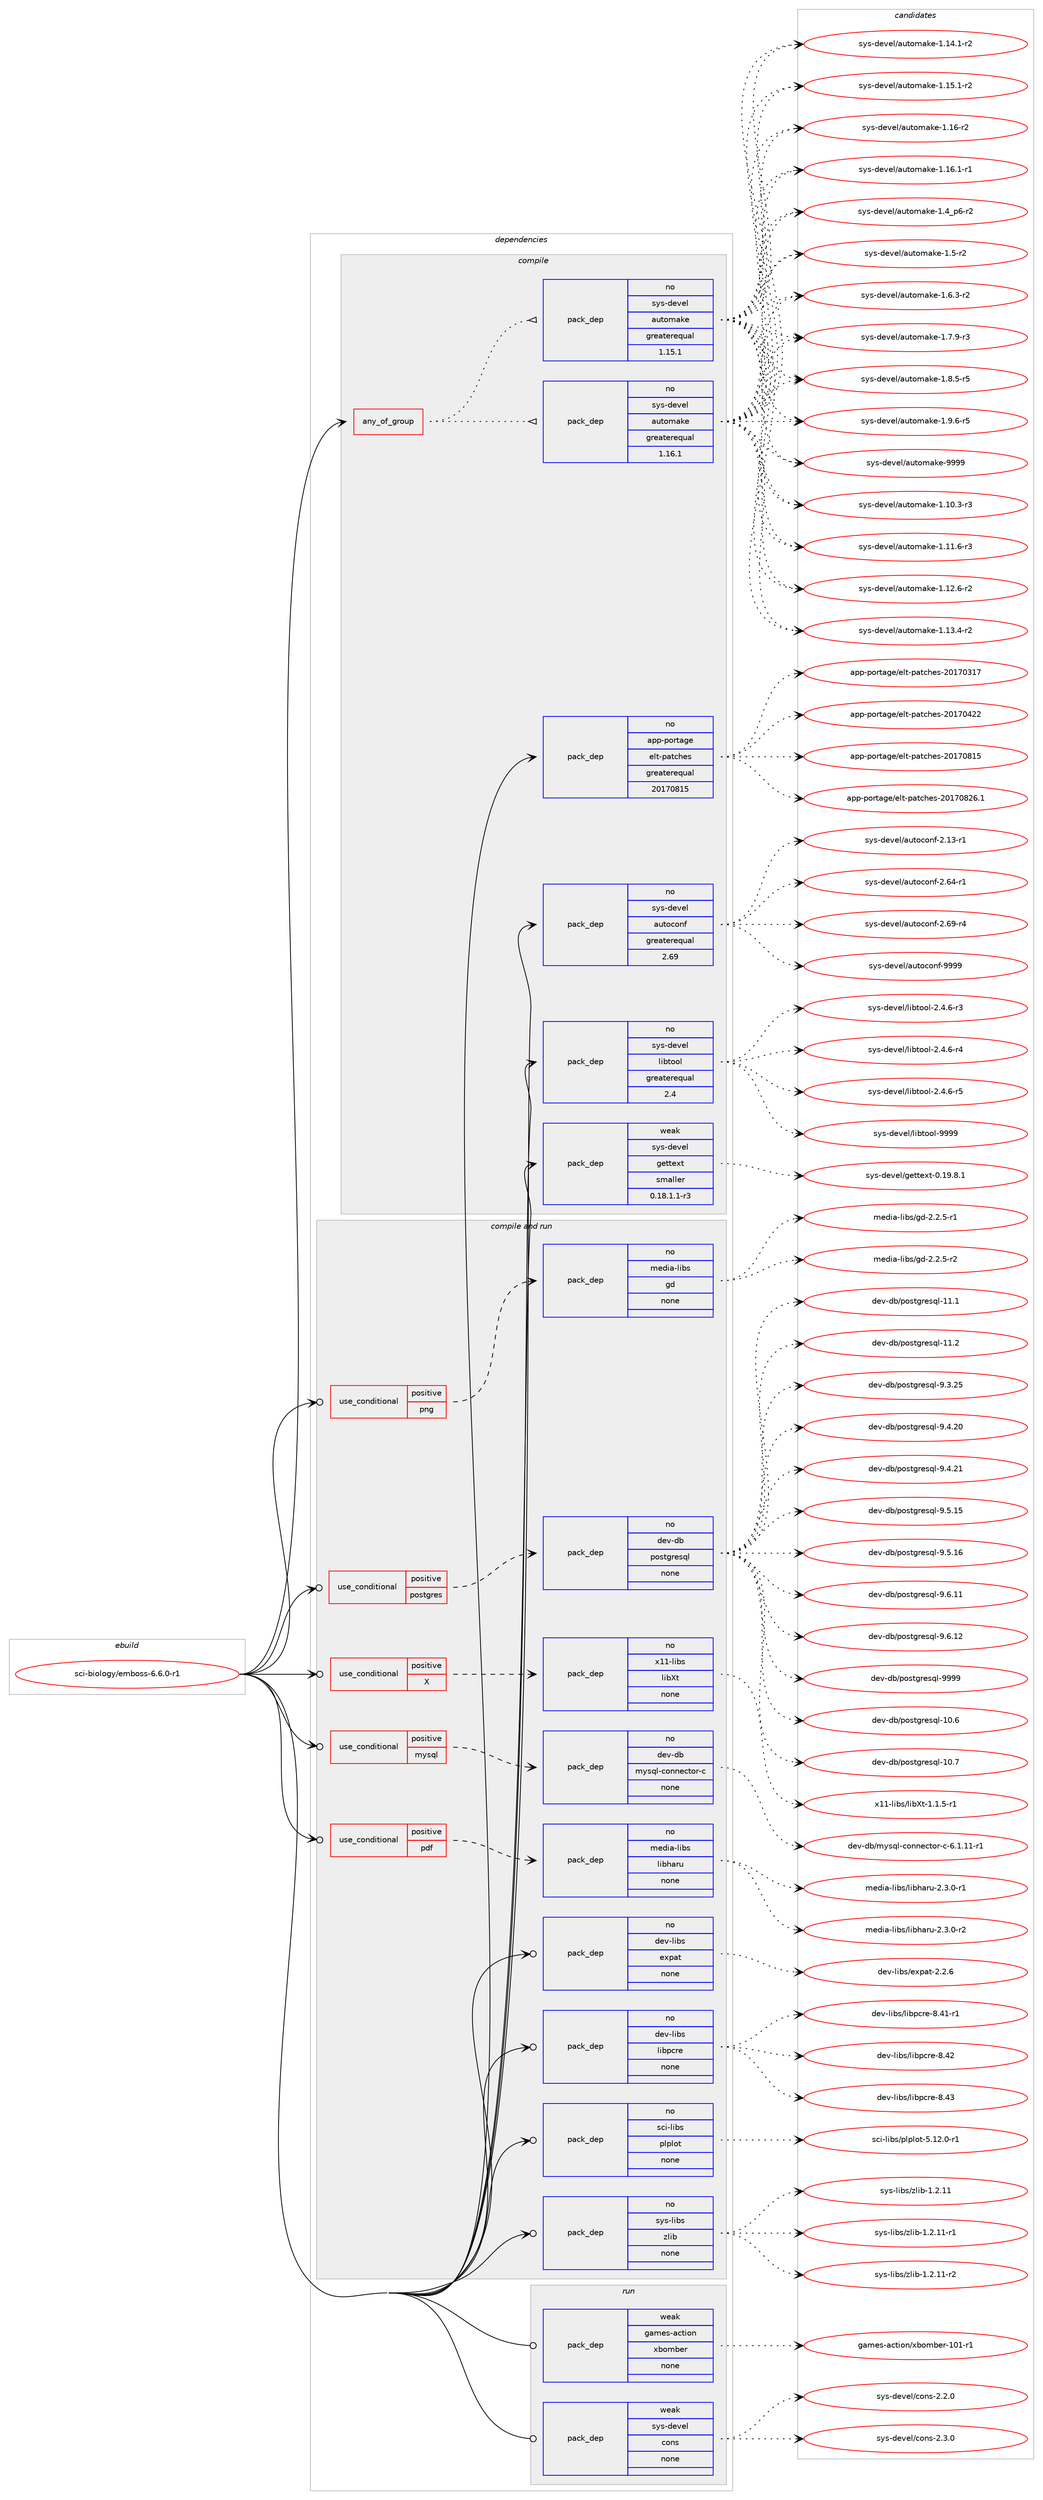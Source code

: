 digraph prolog {

# *************
# Graph options
# *************

newrank=true;
concentrate=true;
compound=true;
graph [rankdir=LR,fontname=Helvetica,fontsize=10,ranksep=1.5];#, ranksep=2.5, nodesep=0.2];
edge  [arrowhead=vee];
node  [fontname=Helvetica,fontsize=10];

# **********
# The ebuild
# **********

subgraph cluster_leftcol {
color=gray;
rank=same;
label=<<i>ebuild</i>>;
id [label="sci-biology/emboss-6.6.0-r1", color=red, width=4, href="../sci-biology/emboss-6.6.0-r1.svg"];
}

# ****************
# The dependencies
# ****************

subgraph cluster_midcol {
color=gray;
label=<<i>dependencies</i>>;
subgraph cluster_compile {
fillcolor="#eeeeee";
style=filled;
label=<<i>compile</i>>;
subgraph any26738 {
dependency1686453 [label=<<TABLE BORDER="0" CELLBORDER="1" CELLSPACING="0" CELLPADDING="4"><TR><TD CELLPADDING="10">any_of_group</TD></TR></TABLE>>, shape=none, color=red];subgraph pack1206727 {
dependency1686454 [label=<<TABLE BORDER="0" CELLBORDER="1" CELLSPACING="0" CELLPADDING="4" WIDTH="220"><TR><TD ROWSPAN="6" CELLPADDING="30">pack_dep</TD></TR><TR><TD WIDTH="110">no</TD></TR><TR><TD>sys-devel</TD></TR><TR><TD>automake</TD></TR><TR><TD>greaterequal</TD></TR><TR><TD>1.16.1</TD></TR></TABLE>>, shape=none, color=blue];
}
dependency1686453:e -> dependency1686454:w [weight=20,style="dotted",arrowhead="oinv"];
subgraph pack1206728 {
dependency1686455 [label=<<TABLE BORDER="0" CELLBORDER="1" CELLSPACING="0" CELLPADDING="4" WIDTH="220"><TR><TD ROWSPAN="6" CELLPADDING="30">pack_dep</TD></TR><TR><TD WIDTH="110">no</TD></TR><TR><TD>sys-devel</TD></TR><TR><TD>automake</TD></TR><TR><TD>greaterequal</TD></TR><TR><TD>1.15.1</TD></TR></TABLE>>, shape=none, color=blue];
}
dependency1686453:e -> dependency1686455:w [weight=20,style="dotted",arrowhead="oinv"];
}
id:e -> dependency1686453:w [weight=20,style="solid",arrowhead="vee"];
subgraph pack1206729 {
dependency1686456 [label=<<TABLE BORDER="0" CELLBORDER="1" CELLSPACING="0" CELLPADDING="4" WIDTH="220"><TR><TD ROWSPAN="6" CELLPADDING="30">pack_dep</TD></TR><TR><TD WIDTH="110">no</TD></TR><TR><TD>app-portage</TD></TR><TR><TD>elt-patches</TD></TR><TR><TD>greaterequal</TD></TR><TR><TD>20170815</TD></TR></TABLE>>, shape=none, color=blue];
}
id:e -> dependency1686456:w [weight=20,style="solid",arrowhead="vee"];
subgraph pack1206730 {
dependency1686457 [label=<<TABLE BORDER="0" CELLBORDER="1" CELLSPACING="0" CELLPADDING="4" WIDTH="220"><TR><TD ROWSPAN="6" CELLPADDING="30">pack_dep</TD></TR><TR><TD WIDTH="110">no</TD></TR><TR><TD>sys-devel</TD></TR><TR><TD>autoconf</TD></TR><TR><TD>greaterequal</TD></TR><TR><TD>2.69</TD></TR></TABLE>>, shape=none, color=blue];
}
id:e -> dependency1686457:w [weight=20,style="solid",arrowhead="vee"];
subgraph pack1206731 {
dependency1686458 [label=<<TABLE BORDER="0" CELLBORDER="1" CELLSPACING="0" CELLPADDING="4" WIDTH="220"><TR><TD ROWSPAN="6" CELLPADDING="30">pack_dep</TD></TR><TR><TD WIDTH="110">no</TD></TR><TR><TD>sys-devel</TD></TR><TR><TD>libtool</TD></TR><TR><TD>greaterequal</TD></TR><TR><TD>2.4</TD></TR></TABLE>>, shape=none, color=blue];
}
id:e -> dependency1686458:w [weight=20,style="solid",arrowhead="vee"];
subgraph pack1206732 {
dependency1686459 [label=<<TABLE BORDER="0" CELLBORDER="1" CELLSPACING="0" CELLPADDING="4" WIDTH="220"><TR><TD ROWSPAN="6" CELLPADDING="30">pack_dep</TD></TR><TR><TD WIDTH="110">weak</TD></TR><TR><TD>sys-devel</TD></TR><TR><TD>gettext</TD></TR><TR><TD>smaller</TD></TR><TR><TD>0.18.1.1-r3</TD></TR></TABLE>>, shape=none, color=blue];
}
id:e -> dependency1686459:w [weight=20,style="solid",arrowhead="vee"];
}
subgraph cluster_compileandrun {
fillcolor="#eeeeee";
style=filled;
label=<<i>compile and run</i>>;
subgraph cond452145 {
dependency1686460 [label=<<TABLE BORDER="0" CELLBORDER="1" CELLSPACING="0" CELLPADDING="4"><TR><TD ROWSPAN="3" CELLPADDING="10">use_conditional</TD></TR><TR><TD>positive</TD></TR><TR><TD>X</TD></TR></TABLE>>, shape=none, color=red];
subgraph pack1206733 {
dependency1686461 [label=<<TABLE BORDER="0" CELLBORDER="1" CELLSPACING="0" CELLPADDING="4" WIDTH="220"><TR><TD ROWSPAN="6" CELLPADDING="30">pack_dep</TD></TR><TR><TD WIDTH="110">no</TD></TR><TR><TD>x11-libs</TD></TR><TR><TD>libXt</TD></TR><TR><TD>none</TD></TR><TR><TD></TD></TR></TABLE>>, shape=none, color=blue];
}
dependency1686460:e -> dependency1686461:w [weight=20,style="dashed",arrowhead="vee"];
}
id:e -> dependency1686460:w [weight=20,style="solid",arrowhead="odotvee"];
subgraph cond452146 {
dependency1686462 [label=<<TABLE BORDER="0" CELLBORDER="1" CELLSPACING="0" CELLPADDING="4"><TR><TD ROWSPAN="3" CELLPADDING="10">use_conditional</TD></TR><TR><TD>positive</TD></TR><TR><TD>mysql</TD></TR></TABLE>>, shape=none, color=red];
subgraph pack1206734 {
dependency1686463 [label=<<TABLE BORDER="0" CELLBORDER="1" CELLSPACING="0" CELLPADDING="4" WIDTH="220"><TR><TD ROWSPAN="6" CELLPADDING="30">pack_dep</TD></TR><TR><TD WIDTH="110">no</TD></TR><TR><TD>dev-db</TD></TR><TR><TD>mysql-connector-c</TD></TR><TR><TD>none</TD></TR><TR><TD></TD></TR></TABLE>>, shape=none, color=blue];
}
dependency1686462:e -> dependency1686463:w [weight=20,style="dashed",arrowhead="vee"];
}
id:e -> dependency1686462:w [weight=20,style="solid",arrowhead="odotvee"];
subgraph cond452147 {
dependency1686464 [label=<<TABLE BORDER="0" CELLBORDER="1" CELLSPACING="0" CELLPADDING="4"><TR><TD ROWSPAN="3" CELLPADDING="10">use_conditional</TD></TR><TR><TD>positive</TD></TR><TR><TD>pdf</TD></TR></TABLE>>, shape=none, color=red];
subgraph pack1206735 {
dependency1686465 [label=<<TABLE BORDER="0" CELLBORDER="1" CELLSPACING="0" CELLPADDING="4" WIDTH="220"><TR><TD ROWSPAN="6" CELLPADDING="30">pack_dep</TD></TR><TR><TD WIDTH="110">no</TD></TR><TR><TD>media-libs</TD></TR><TR><TD>libharu</TD></TR><TR><TD>none</TD></TR><TR><TD></TD></TR></TABLE>>, shape=none, color=blue];
}
dependency1686464:e -> dependency1686465:w [weight=20,style="dashed",arrowhead="vee"];
}
id:e -> dependency1686464:w [weight=20,style="solid",arrowhead="odotvee"];
subgraph cond452148 {
dependency1686466 [label=<<TABLE BORDER="0" CELLBORDER="1" CELLSPACING="0" CELLPADDING="4"><TR><TD ROWSPAN="3" CELLPADDING="10">use_conditional</TD></TR><TR><TD>positive</TD></TR><TR><TD>png</TD></TR></TABLE>>, shape=none, color=red];
subgraph pack1206736 {
dependency1686467 [label=<<TABLE BORDER="0" CELLBORDER="1" CELLSPACING="0" CELLPADDING="4" WIDTH="220"><TR><TD ROWSPAN="6" CELLPADDING="30">pack_dep</TD></TR><TR><TD WIDTH="110">no</TD></TR><TR><TD>media-libs</TD></TR><TR><TD>gd</TD></TR><TR><TD>none</TD></TR><TR><TD></TD></TR></TABLE>>, shape=none, color=blue];
}
dependency1686466:e -> dependency1686467:w [weight=20,style="dashed",arrowhead="vee"];
}
id:e -> dependency1686466:w [weight=20,style="solid",arrowhead="odotvee"];
subgraph cond452149 {
dependency1686468 [label=<<TABLE BORDER="0" CELLBORDER="1" CELLSPACING="0" CELLPADDING="4"><TR><TD ROWSPAN="3" CELLPADDING="10">use_conditional</TD></TR><TR><TD>positive</TD></TR><TR><TD>postgres</TD></TR></TABLE>>, shape=none, color=red];
subgraph pack1206737 {
dependency1686469 [label=<<TABLE BORDER="0" CELLBORDER="1" CELLSPACING="0" CELLPADDING="4" WIDTH="220"><TR><TD ROWSPAN="6" CELLPADDING="30">pack_dep</TD></TR><TR><TD WIDTH="110">no</TD></TR><TR><TD>dev-db</TD></TR><TR><TD>postgresql</TD></TR><TR><TD>none</TD></TR><TR><TD></TD></TR></TABLE>>, shape=none, color=blue];
}
dependency1686468:e -> dependency1686469:w [weight=20,style="dashed",arrowhead="vee"];
}
id:e -> dependency1686468:w [weight=20,style="solid",arrowhead="odotvee"];
subgraph pack1206738 {
dependency1686470 [label=<<TABLE BORDER="0" CELLBORDER="1" CELLSPACING="0" CELLPADDING="4" WIDTH="220"><TR><TD ROWSPAN="6" CELLPADDING="30">pack_dep</TD></TR><TR><TD WIDTH="110">no</TD></TR><TR><TD>dev-libs</TD></TR><TR><TD>expat</TD></TR><TR><TD>none</TD></TR><TR><TD></TD></TR></TABLE>>, shape=none, color=blue];
}
id:e -> dependency1686470:w [weight=20,style="solid",arrowhead="odotvee"];
subgraph pack1206739 {
dependency1686471 [label=<<TABLE BORDER="0" CELLBORDER="1" CELLSPACING="0" CELLPADDING="4" WIDTH="220"><TR><TD ROWSPAN="6" CELLPADDING="30">pack_dep</TD></TR><TR><TD WIDTH="110">no</TD></TR><TR><TD>dev-libs</TD></TR><TR><TD>libpcre</TD></TR><TR><TD>none</TD></TR><TR><TD></TD></TR></TABLE>>, shape=none, color=blue];
}
id:e -> dependency1686471:w [weight=20,style="solid",arrowhead="odotvee"];
subgraph pack1206740 {
dependency1686472 [label=<<TABLE BORDER="0" CELLBORDER="1" CELLSPACING="0" CELLPADDING="4" WIDTH="220"><TR><TD ROWSPAN="6" CELLPADDING="30">pack_dep</TD></TR><TR><TD WIDTH="110">no</TD></TR><TR><TD>sci-libs</TD></TR><TR><TD>plplot</TD></TR><TR><TD>none</TD></TR><TR><TD></TD></TR></TABLE>>, shape=none, color=blue];
}
id:e -> dependency1686472:w [weight=20,style="solid",arrowhead="odotvee"];
subgraph pack1206741 {
dependency1686473 [label=<<TABLE BORDER="0" CELLBORDER="1" CELLSPACING="0" CELLPADDING="4" WIDTH="220"><TR><TD ROWSPAN="6" CELLPADDING="30">pack_dep</TD></TR><TR><TD WIDTH="110">no</TD></TR><TR><TD>sys-libs</TD></TR><TR><TD>zlib</TD></TR><TR><TD>none</TD></TR><TR><TD></TD></TR></TABLE>>, shape=none, color=blue];
}
id:e -> dependency1686473:w [weight=20,style="solid",arrowhead="odotvee"];
}
subgraph cluster_run {
fillcolor="#eeeeee";
style=filled;
label=<<i>run</i>>;
subgraph pack1206742 {
dependency1686474 [label=<<TABLE BORDER="0" CELLBORDER="1" CELLSPACING="0" CELLPADDING="4" WIDTH="220"><TR><TD ROWSPAN="6" CELLPADDING="30">pack_dep</TD></TR><TR><TD WIDTH="110">weak</TD></TR><TR><TD>games-action</TD></TR><TR><TD>xbomber</TD></TR><TR><TD>none</TD></TR><TR><TD></TD></TR></TABLE>>, shape=none, color=blue];
}
id:e -> dependency1686474:w [weight=20,style="solid",arrowhead="odot"];
subgraph pack1206743 {
dependency1686475 [label=<<TABLE BORDER="0" CELLBORDER="1" CELLSPACING="0" CELLPADDING="4" WIDTH="220"><TR><TD ROWSPAN="6" CELLPADDING="30">pack_dep</TD></TR><TR><TD WIDTH="110">weak</TD></TR><TR><TD>sys-devel</TD></TR><TR><TD>cons</TD></TR><TR><TD>none</TD></TR><TR><TD></TD></TR></TABLE>>, shape=none, color=blue];
}
id:e -> dependency1686475:w [weight=20,style="solid",arrowhead="odot"];
}
}

# **************
# The candidates
# **************

subgraph cluster_choices {
rank=same;
color=gray;
label=<<i>candidates</i>>;

subgraph choice1206727 {
color=black;
nodesep=1;
choice11512111545100101118101108479711711611110997107101454946494846514511451 [label="sys-devel/automake-1.10.3-r3", color=red, width=4,href="../sys-devel/automake-1.10.3-r3.svg"];
choice11512111545100101118101108479711711611110997107101454946494946544511451 [label="sys-devel/automake-1.11.6-r3", color=red, width=4,href="../sys-devel/automake-1.11.6-r3.svg"];
choice11512111545100101118101108479711711611110997107101454946495046544511450 [label="sys-devel/automake-1.12.6-r2", color=red, width=4,href="../sys-devel/automake-1.12.6-r2.svg"];
choice11512111545100101118101108479711711611110997107101454946495146524511450 [label="sys-devel/automake-1.13.4-r2", color=red, width=4,href="../sys-devel/automake-1.13.4-r2.svg"];
choice11512111545100101118101108479711711611110997107101454946495246494511450 [label="sys-devel/automake-1.14.1-r2", color=red, width=4,href="../sys-devel/automake-1.14.1-r2.svg"];
choice11512111545100101118101108479711711611110997107101454946495346494511450 [label="sys-devel/automake-1.15.1-r2", color=red, width=4,href="../sys-devel/automake-1.15.1-r2.svg"];
choice1151211154510010111810110847971171161111099710710145494649544511450 [label="sys-devel/automake-1.16-r2", color=red, width=4,href="../sys-devel/automake-1.16-r2.svg"];
choice11512111545100101118101108479711711611110997107101454946495446494511449 [label="sys-devel/automake-1.16.1-r1", color=red, width=4,href="../sys-devel/automake-1.16.1-r1.svg"];
choice115121115451001011181011084797117116111109971071014549465295112544511450 [label="sys-devel/automake-1.4_p6-r2", color=red, width=4,href="../sys-devel/automake-1.4_p6-r2.svg"];
choice11512111545100101118101108479711711611110997107101454946534511450 [label="sys-devel/automake-1.5-r2", color=red, width=4,href="../sys-devel/automake-1.5-r2.svg"];
choice115121115451001011181011084797117116111109971071014549465446514511450 [label="sys-devel/automake-1.6.3-r2", color=red, width=4,href="../sys-devel/automake-1.6.3-r2.svg"];
choice115121115451001011181011084797117116111109971071014549465546574511451 [label="sys-devel/automake-1.7.9-r3", color=red, width=4,href="../sys-devel/automake-1.7.9-r3.svg"];
choice115121115451001011181011084797117116111109971071014549465646534511453 [label="sys-devel/automake-1.8.5-r5", color=red, width=4,href="../sys-devel/automake-1.8.5-r5.svg"];
choice115121115451001011181011084797117116111109971071014549465746544511453 [label="sys-devel/automake-1.9.6-r5", color=red, width=4,href="../sys-devel/automake-1.9.6-r5.svg"];
choice115121115451001011181011084797117116111109971071014557575757 [label="sys-devel/automake-9999", color=red, width=4,href="../sys-devel/automake-9999.svg"];
dependency1686454:e -> choice11512111545100101118101108479711711611110997107101454946494846514511451:w [style=dotted,weight="100"];
dependency1686454:e -> choice11512111545100101118101108479711711611110997107101454946494946544511451:w [style=dotted,weight="100"];
dependency1686454:e -> choice11512111545100101118101108479711711611110997107101454946495046544511450:w [style=dotted,weight="100"];
dependency1686454:e -> choice11512111545100101118101108479711711611110997107101454946495146524511450:w [style=dotted,weight="100"];
dependency1686454:e -> choice11512111545100101118101108479711711611110997107101454946495246494511450:w [style=dotted,weight="100"];
dependency1686454:e -> choice11512111545100101118101108479711711611110997107101454946495346494511450:w [style=dotted,weight="100"];
dependency1686454:e -> choice1151211154510010111810110847971171161111099710710145494649544511450:w [style=dotted,weight="100"];
dependency1686454:e -> choice11512111545100101118101108479711711611110997107101454946495446494511449:w [style=dotted,weight="100"];
dependency1686454:e -> choice115121115451001011181011084797117116111109971071014549465295112544511450:w [style=dotted,weight="100"];
dependency1686454:e -> choice11512111545100101118101108479711711611110997107101454946534511450:w [style=dotted,weight="100"];
dependency1686454:e -> choice115121115451001011181011084797117116111109971071014549465446514511450:w [style=dotted,weight="100"];
dependency1686454:e -> choice115121115451001011181011084797117116111109971071014549465546574511451:w [style=dotted,weight="100"];
dependency1686454:e -> choice115121115451001011181011084797117116111109971071014549465646534511453:w [style=dotted,weight="100"];
dependency1686454:e -> choice115121115451001011181011084797117116111109971071014549465746544511453:w [style=dotted,weight="100"];
dependency1686454:e -> choice115121115451001011181011084797117116111109971071014557575757:w [style=dotted,weight="100"];
}
subgraph choice1206728 {
color=black;
nodesep=1;
choice11512111545100101118101108479711711611110997107101454946494846514511451 [label="sys-devel/automake-1.10.3-r3", color=red, width=4,href="../sys-devel/automake-1.10.3-r3.svg"];
choice11512111545100101118101108479711711611110997107101454946494946544511451 [label="sys-devel/automake-1.11.6-r3", color=red, width=4,href="../sys-devel/automake-1.11.6-r3.svg"];
choice11512111545100101118101108479711711611110997107101454946495046544511450 [label="sys-devel/automake-1.12.6-r2", color=red, width=4,href="../sys-devel/automake-1.12.6-r2.svg"];
choice11512111545100101118101108479711711611110997107101454946495146524511450 [label="sys-devel/automake-1.13.4-r2", color=red, width=4,href="../sys-devel/automake-1.13.4-r2.svg"];
choice11512111545100101118101108479711711611110997107101454946495246494511450 [label="sys-devel/automake-1.14.1-r2", color=red, width=4,href="../sys-devel/automake-1.14.1-r2.svg"];
choice11512111545100101118101108479711711611110997107101454946495346494511450 [label="sys-devel/automake-1.15.1-r2", color=red, width=4,href="../sys-devel/automake-1.15.1-r2.svg"];
choice1151211154510010111810110847971171161111099710710145494649544511450 [label="sys-devel/automake-1.16-r2", color=red, width=4,href="../sys-devel/automake-1.16-r2.svg"];
choice11512111545100101118101108479711711611110997107101454946495446494511449 [label="sys-devel/automake-1.16.1-r1", color=red, width=4,href="../sys-devel/automake-1.16.1-r1.svg"];
choice115121115451001011181011084797117116111109971071014549465295112544511450 [label="sys-devel/automake-1.4_p6-r2", color=red, width=4,href="../sys-devel/automake-1.4_p6-r2.svg"];
choice11512111545100101118101108479711711611110997107101454946534511450 [label="sys-devel/automake-1.5-r2", color=red, width=4,href="../sys-devel/automake-1.5-r2.svg"];
choice115121115451001011181011084797117116111109971071014549465446514511450 [label="sys-devel/automake-1.6.3-r2", color=red, width=4,href="../sys-devel/automake-1.6.3-r2.svg"];
choice115121115451001011181011084797117116111109971071014549465546574511451 [label="sys-devel/automake-1.7.9-r3", color=red, width=4,href="../sys-devel/automake-1.7.9-r3.svg"];
choice115121115451001011181011084797117116111109971071014549465646534511453 [label="sys-devel/automake-1.8.5-r5", color=red, width=4,href="../sys-devel/automake-1.8.5-r5.svg"];
choice115121115451001011181011084797117116111109971071014549465746544511453 [label="sys-devel/automake-1.9.6-r5", color=red, width=4,href="../sys-devel/automake-1.9.6-r5.svg"];
choice115121115451001011181011084797117116111109971071014557575757 [label="sys-devel/automake-9999", color=red, width=4,href="../sys-devel/automake-9999.svg"];
dependency1686455:e -> choice11512111545100101118101108479711711611110997107101454946494846514511451:w [style=dotted,weight="100"];
dependency1686455:e -> choice11512111545100101118101108479711711611110997107101454946494946544511451:w [style=dotted,weight="100"];
dependency1686455:e -> choice11512111545100101118101108479711711611110997107101454946495046544511450:w [style=dotted,weight="100"];
dependency1686455:e -> choice11512111545100101118101108479711711611110997107101454946495146524511450:w [style=dotted,weight="100"];
dependency1686455:e -> choice11512111545100101118101108479711711611110997107101454946495246494511450:w [style=dotted,weight="100"];
dependency1686455:e -> choice11512111545100101118101108479711711611110997107101454946495346494511450:w [style=dotted,weight="100"];
dependency1686455:e -> choice1151211154510010111810110847971171161111099710710145494649544511450:w [style=dotted,weight="100"];
dependency1686455:e -> choice11512111545100101118101108479711711611110997107101454946495446494511449:w [style=dotted,weight="100"];
dependency1686455:e -> choice115121115451001011181011084797117116111109971071014549465295112544511450:w [style=dotted,weight="100"];
dependency1686455:e -> choice11512111545100101118101108479711711611110997107101454946534511450:w [style=dotted,weight="100"];
dependency1686455:e -> choice115121115451001011181011084797117116111109971071014549465446514511450:w [style=dotted,weight="100"];
dependency1686455:e -> choice115121115451001011181011084797117116111109971071014549465546574511451:w [style=dotted,weight="100"];
dependency1686455:e -> choice115121115451001011181011084797117116111109971071014549465646534511453:w [style=dotted,weight="100"];
dependency1686455:e -> choice115121115451001011181011084797117116111109971071014549465746544511453:w [style=dotted,weight="100"];
dependency1686455:e -> choice115121115451001011181011084797117116111109971071014557575757:w [style=dotted,weight="100"];
}
subgraph choice1206729 {
color=black;
nodesep=1;
choice97112112451121111141169710310147101108116451129711699104101115455048495548514955 [label="app-portage/elt-patches-20170317", color=red, width=4,href="../app-portage/elt-patches-20170317.svg"];
choice97112112451121111141169710310147101108116451129711699104101115455048495548525050 [label="app-portage/elt-patches-20170422", color=red, width=4,href="../app-portage/elt-patches-20170422.svg"];
choice97112112451121111141169710310147101108116451129711699104101115455048495548564953 [label="app-portage/elt-patches-20170815", color=red, width=4,href="../app-portage/elt-patches-20170815.svg"];
choice971121124511211111411697103101471011081164511297116991041011154550484955485650544649 [label="app-portage/elt-patches-20170826.1", color=red, width=4,href="../app-portage/elt-patches-20170826.1.svg"];
dependency1686456:e -> choice97112112451121111141169710310147101108116451129711699104101115455048495548514955:w [style=dotted,weight="100"];
dependency1686456:e -> choice97112112451121111141169710310147101108116451129711699104101115455048495548525050:w [style=dotted,weight="100"];
dependency1686456:e -> choice97112112451121111141169710310147101108116451129711699104101115455048495548564953:w [style=dotted,weight="100"];
dependency1686456:e -> choice971121124511211111411697103101471011081164511297116991041011154550484955485650544649:w [style=dotted,weight="100"];
}
subgraph choice1206730 {
color=black;
nodesep=1;
choice1151211154510010111810110847971171161119911111010245504649514511449 [label="sys-devel/autoconf-2.13-r1", color=red, width=4,href="../sys-devel/autoconf-2.13-r1.svg"];
choice1151211154510010111810110847971171161119911111010245504654524511449 [label="sys-devel/autoconf-2.64-r1", color=red, width=4,href="../sys-devel/autoconf-2.64-r1.svg"];
choice1151211154510010111810110847971171161119911111010245504654574511452 [label="sys-devel/autoconf-2.69-r4", color=red, width=4,href="../sys-devel/autoconf-2.69-r4.svg"];
choice115121115451001011181011084797117116111991111101024557575757 [label="sys-devel/autoconf-9999", color=red, width=4,href="../sys-devel/autoconf-9999.svg"];
dependency1686457:e -> choice1151211154510010111810110847971171161119911111010245504649514511449:w [style=dotted,weight="100"];
dependency1686457:e -> choice1151211154510010111810110847971171161119911111010245504654524511449:w [style=dotted,weight="100"];
dependency1686457:e -> choice1151211154510010111810110847971171161119911111010245504654574511452:w [style=dotted,weight="100"];
dependency1686457:e -> choice115121115451001011181011084797117116111991111101024557575757:w [style=dotted,weight="100"];
}
subgraph choice1206731 {
color=black;
nodesep=1;
choice1151211154510010111810110847108105981161111111084550465246544511451 [label="sys-devel/libtool-2.4.6-r3", color=red, width=4,href="../sys-devel/libtool-2.4.6-r3.svg"];
choice1151211154510010111810110847108105981161111111084550465246544511452 [label="sys-devel/libtool-2.4.6-r4", color=red, width=4,href="../sys-devel/libtool-2.4.6-r4.svg"];
choice1151211154510010111810110847108105981161111111084550465246544511453 [label="sys-devel/libtool-2.4.6-r5", color=red, width=4,href="../sys-devel/libtool-2.4.6-r5.svg"];
choice1151211154510010111810110847108105981161111111084557575757 [label="sys-devel/libtool-9999", color=red, width=4,href="../sys-devel/libtool-9999.svg"];
dependency1686458:e -> choice1151211154510010111810110847108105981161111111084550465246544511451:w [style=dotted,weight="100"];
dependency1686458:e -> choice1151211154510010111810110847108105981161111111084550465246544511452:w [style=dotted,weight="100"];
dependency1686458:e -> choice1151211154510010111810110847108105981161111111084550465246544511453:w [style=dotted,weight="100"];
dependency1686458:e -> choice1151211154510010111810110847108105981161111111084557575757:w [style=dotted,weight="100"];
}
subgraph choice1206732 {
color=black;
nodesep=1;
choice1151211154510010111810110847103101116116101120116454846495746564649 [label="sys-devel/gettext-0.19.8.1", color=red, width=4,href="../sys-devel/gettext-0.19.8.1.svg"];
dependency1686459:e -> choice1151211154510010111810110847103101116116101120116454846495746564649:w [style=dotted,weight="100"];
}
subgraph choice1206733 {
color=black;
nodesep=1;
choice120494945108105981154710810598881164549464946534511449 [label="x11-libs/libXt-1.1.5-r1", color=red, width=4,href="../x11-libs/libXt-1.1.5-r1.svg"];
dependency1686461:e -> choice120494945108105981154710810598881164549464946534511449:w [style=dotted,weight="100"];
}
subgraph choice1206734 {
color=black;
nodesep=1;
choice1001011184510098471091211151131084599111110110101991161111144599455446494649494511449 [label="dev-db/mysql-connector-c-6.1.11-r1", color=red, width=4,href="../dev-db/mysql-connector-c-6.1.11-r1.svg"];
dependency1686463:e -> choice1001011184510098471091211151131084599111110110101991161111144599455446494649494511449:w [style=dotted,weight="100"];
}
subgraph choice1206735 {
color=black;
nodesep=1;
choice1091011001059745108105981154710810598104971141174550465146484511449 [label="media-libs/libharu-2.3.0-r1", color=red, width=4,href="../media-libs/libharu-2.3.0-r1.svg"];
choice1091011001059745108105981154710810598104971141174550465146484511450 [label="media-libs/libharu-2.3.0-r2", color=red, width=4,href="../media-libs/libharu-2.3.0-r2.svg"];
dependency1686465:e -> choice1091011001059745108105981154710810598104971141174550465146484511449:w [style=dotted,weight="100"];
dependency1686465:e -> choice1091011001059745108105981154710810598104971141174550465146484511450:w [style=dotted,weight="100"];
}
subgraph choice1206736 {
color=black;
nodesep=1;
choice109101100105974510810598115471031004550465046534511449 [label="media-libs/gd-2.2.5-r1", color=red, width=4,href="../media-libs/gd-2.2.5-r1.svg"];
choice109101100105974510810598115471031004550465046534511450 [label="media-libs/gd-2.2.5-r2", color=red, width=4,href="../media-libs/gd-2.2.5-r2.svg"];
dependency1686467:e -> choice109101100105974510810598115471031004550465046534511449:w [style=dotted,weight="100"];
dependency1686467:e -> choice109101100105974510810598115471031004550465046534511450:w [style=dotted,weight="100"];
}
subgraph choice1206737 {
color=black;
nodesep=1;
choice1001011184510098471121111151161031141011151131084549484654 [label="dev-db/postgresql-10.6", color=red, width=4,href="../dev-db/postgresql-10.6.svg"];
choice1001011184510098471121111151161031141011151131084549484655 [label="dev-db/postgresql-10.7", color=red, width=4,href="../dev-db/postgresql-10.7.svg"];
choice1001011184510098471121111151161031141011151131084549494649 [label="dev-db/postgresql-11.1", color=red, width=4,href="../dev-db/postgresql-11.1.svg"];
choice1001011184510098471121111151161031141011151131084549494650 [label="dev-db/postgresql-11.2", color=red, width=4,href="../dev-db/postgresql-11.2.svg"];
choice10010111845100984711211111511610311410111511310845574651465053 [label="dev-db/postgresql-9.3.25", color=red, width=4,href="../dev-db/postgresql-9.3.25.svg"];
choice10010111845100984711211111511610311410111511310845574652465048 [label="dev-db/postgresql-9.4.20", color=red, width=4,href="../dev-db/postgresql-9.4.20.svg"];
choice10010111845100984711211111511610311410111511310845574652465049 [label="dev-db/postgresql-9.4.21", color=red, width=4,href="../dev-db/postgresql-9.4.21.svg"];
choice10010111845100984711211111511610311410111511310845574653464953 [label="dev-db/postgresql-9.5.15", color=red, width=4,href="../dev-db/postgresql-9.5.15.svg"];
choice10010111845100984711211111511610311410111511310845574653464954 [label="dev-db/postgresql-9.5.16", color=red, width=4,href="../dev-db/postgresql-9.5.16.svg"];
choice10010111845100984711211111511610311410111511310845574654464949 [label="dev-db/postgresql-9.6.11", color=red, width=4,href="../dev-db/postgresql-9.6.11.svg"];
choice10010111845100984711211111511610311410111511310845574654464950 [label="dev-db/postgresql-9.6.12", color=red, width=4,href="../dev-db/postgresql-9.6.12.svg"];
choice1001011184510098471121111151161031141011151131084557575757 [label="dev-db/postgresql-9999", color=red, width=4,href="../dev-db/postgresql-9999.svg"];
dependency1686469:e -> choice1001011184510098471121111151161031141011151131084549484654:w [style=dotted,weight="100"];
dependency1686469:e -> choice1001011184510098471121111151161031141011151131084549484655:w [style=dotted,weight="100"];
dependency1686469:e -> choice1001011184510098471121111151161031141011151131084549494649:w [style=dotted,weight="100"];
dependency1686469:e -> choice1001011184510098471121111151161031141011151131084549494650:w [style=dotted,weight="100"];
dependency1686469:e -> choice10010111845100984711211111511610311410111511310845574651465053:w [style=dotted,weight="100"];
dependency1686469:e -> choice10010111845100984711211111511610311410111511310845574652465048:w [style=dotted,weight="100"];
dependency1686469:e -> choice10010111845100984711211111511610311410111511310845574652465049:w [style=dotted,weight="100"];
dependency1686469:e -> choice10010111845100984711211111511610311410111511310845574653464953:w [style=dotted,weight="100"];
dependency1686469:e -> choice10010111845100984711211111511610311410111511310845574653464954:w [style=dotted,weight="100"];
dependency1686469:e -> choice10010111845100984711211111511610311410111511310845574654464949:w [style=dotted,weight="100"];
dependency1686469:e -> choice10010111845100984711211111511610311410111511310845574654464950:w [style=dotted,weight="100"];
dependency1686469:e -> choice1001011184510098471121111151161031141011151131084557575757:w [style=dotted,weight="100"];
}
subgraph choice1206738 {
color=black;
nodesep=1;
choice10010111845108105981154710112011297116455046504654 [label="dev-libs/expat-2.2.6", color=red, width=4,href="../dev-libs/expat-2.2.6.svg"];
dependency1686470:e -> choice10010111845108105981154710112011297116455046504654:w [style=dotted,weight="100"];
}
subgraph choice1206739 {
color=black;
nodesep=1;
choice100101118451081059811547108105981129911410145564652494511449 [label="dev-libs/libpcre-8.41-r1", color=red, width=4,href="../dev-libs/libpcre-8.41-r1.svg"];
choice10010111845108105981154710810598112991141014556465250 [label="dev-libs/libpcre-8.42", color=red, width=4,href="../dev-libs/libpcre-8.42.svg"];
choice10010111845108105981154710810598112991141014556465251 [label="dev-libs/libpcre-8.43", color=red, width=4,href="../dev-libs/libpcre-8.43.svg"];
dependency1686471:e -> choice100101118451081059811547108105981129911410145564652494511449:w [style=dotted,weight="100"];
dependency1686471:e -> choice10010111845108105981154710810598112991141014556465250:w [style=dotted,weight="100"];
dependency1686471:e -> choice10010111845108105981154710810598112991141014556465251:w [style=dotted,weight="100"];
}
subgraph choice1206740 {
color=black;
nodesep=1;
choice11599105451081059811547112108112108111116455346495046484511449 [label="sci-libs/plplot-5.12.0-r1", color=red, width=4,href="../sci-libs/plplot-5.12.0-r1.svg"];
dependency1686472:e -> choice11599105451081059811547112108112108111116455346495046484511449:w [style=dotted,weight="100"];
}
subgraph choice1206741 {
color=black;
nodesep=1;
choice1151211154510810598115471221081059845494650464949 [label="sys-libs/zlib-1.2.11", color=red, width=4,href="../sys-libs/zlib-1.2.11.svg"];
choice11512111545108105981154712210810598454946504649494511449 [label="sys-libs/zlib-1.2.11-r1", color=red, width=4,href="../sys-libs/zlib-1.2.11-r1.svg"];
choice11512111545108105981154712210810598454946504649494511450 [label="sys-libs/zlib-1.2.11-r2", color=red, width=4,href="../sys-libs/zlib-1.2.11-r2.svg"];
dependency1686473:e -> choice1151211154510810598115471221081059845494650464949:w [style=dotted,weight="100"];
dependency1686473:e -> choice11512111545108105981154712210810598454946504649494511449:w [style=dotted,weight="100"];
dependency1686473:e -> choice11512111545108105981154712210810598454946504649494511450:w [style=dotted,weight="100"];
}
subgraph choice1206742 {
color=black;
nodesep=1;
choice10397109101115459799116105111110471209811110998101114454948494511449 [label="games-action/xbomber-101-r1", color=red, width=4,href="../games-action/xbomber-101-r1.svg"];
dependency1686474:e -> choice10397109101115459799116105111110471209811110998101114454948494511449:w [style=dotted,weight="100"];
}
subgraph choice1206743 {
color=black;
nodesep=1;
choice115121115451001011181011084799111110115455046504648 [label="sys-devel/cons-2.2.0", color=red, width=4,href="../sys-devel/cons-2.2.0.svg"];
choice115121115451001011181011084799111110115455046514648 [label="sys-devel/cons-2.3.0", color=red, width=4,href="../sys-devel/cons-2.3.0.svg"];
dependency1686475:e -> choice115121115451001011181011084799111110115455046504648:w [style=dotted,weight="100"];
dependency1686475:e -> choice115121115451001011181011084799111110115455046514648:w [style=dotted,weight="100"];
}
}

}
